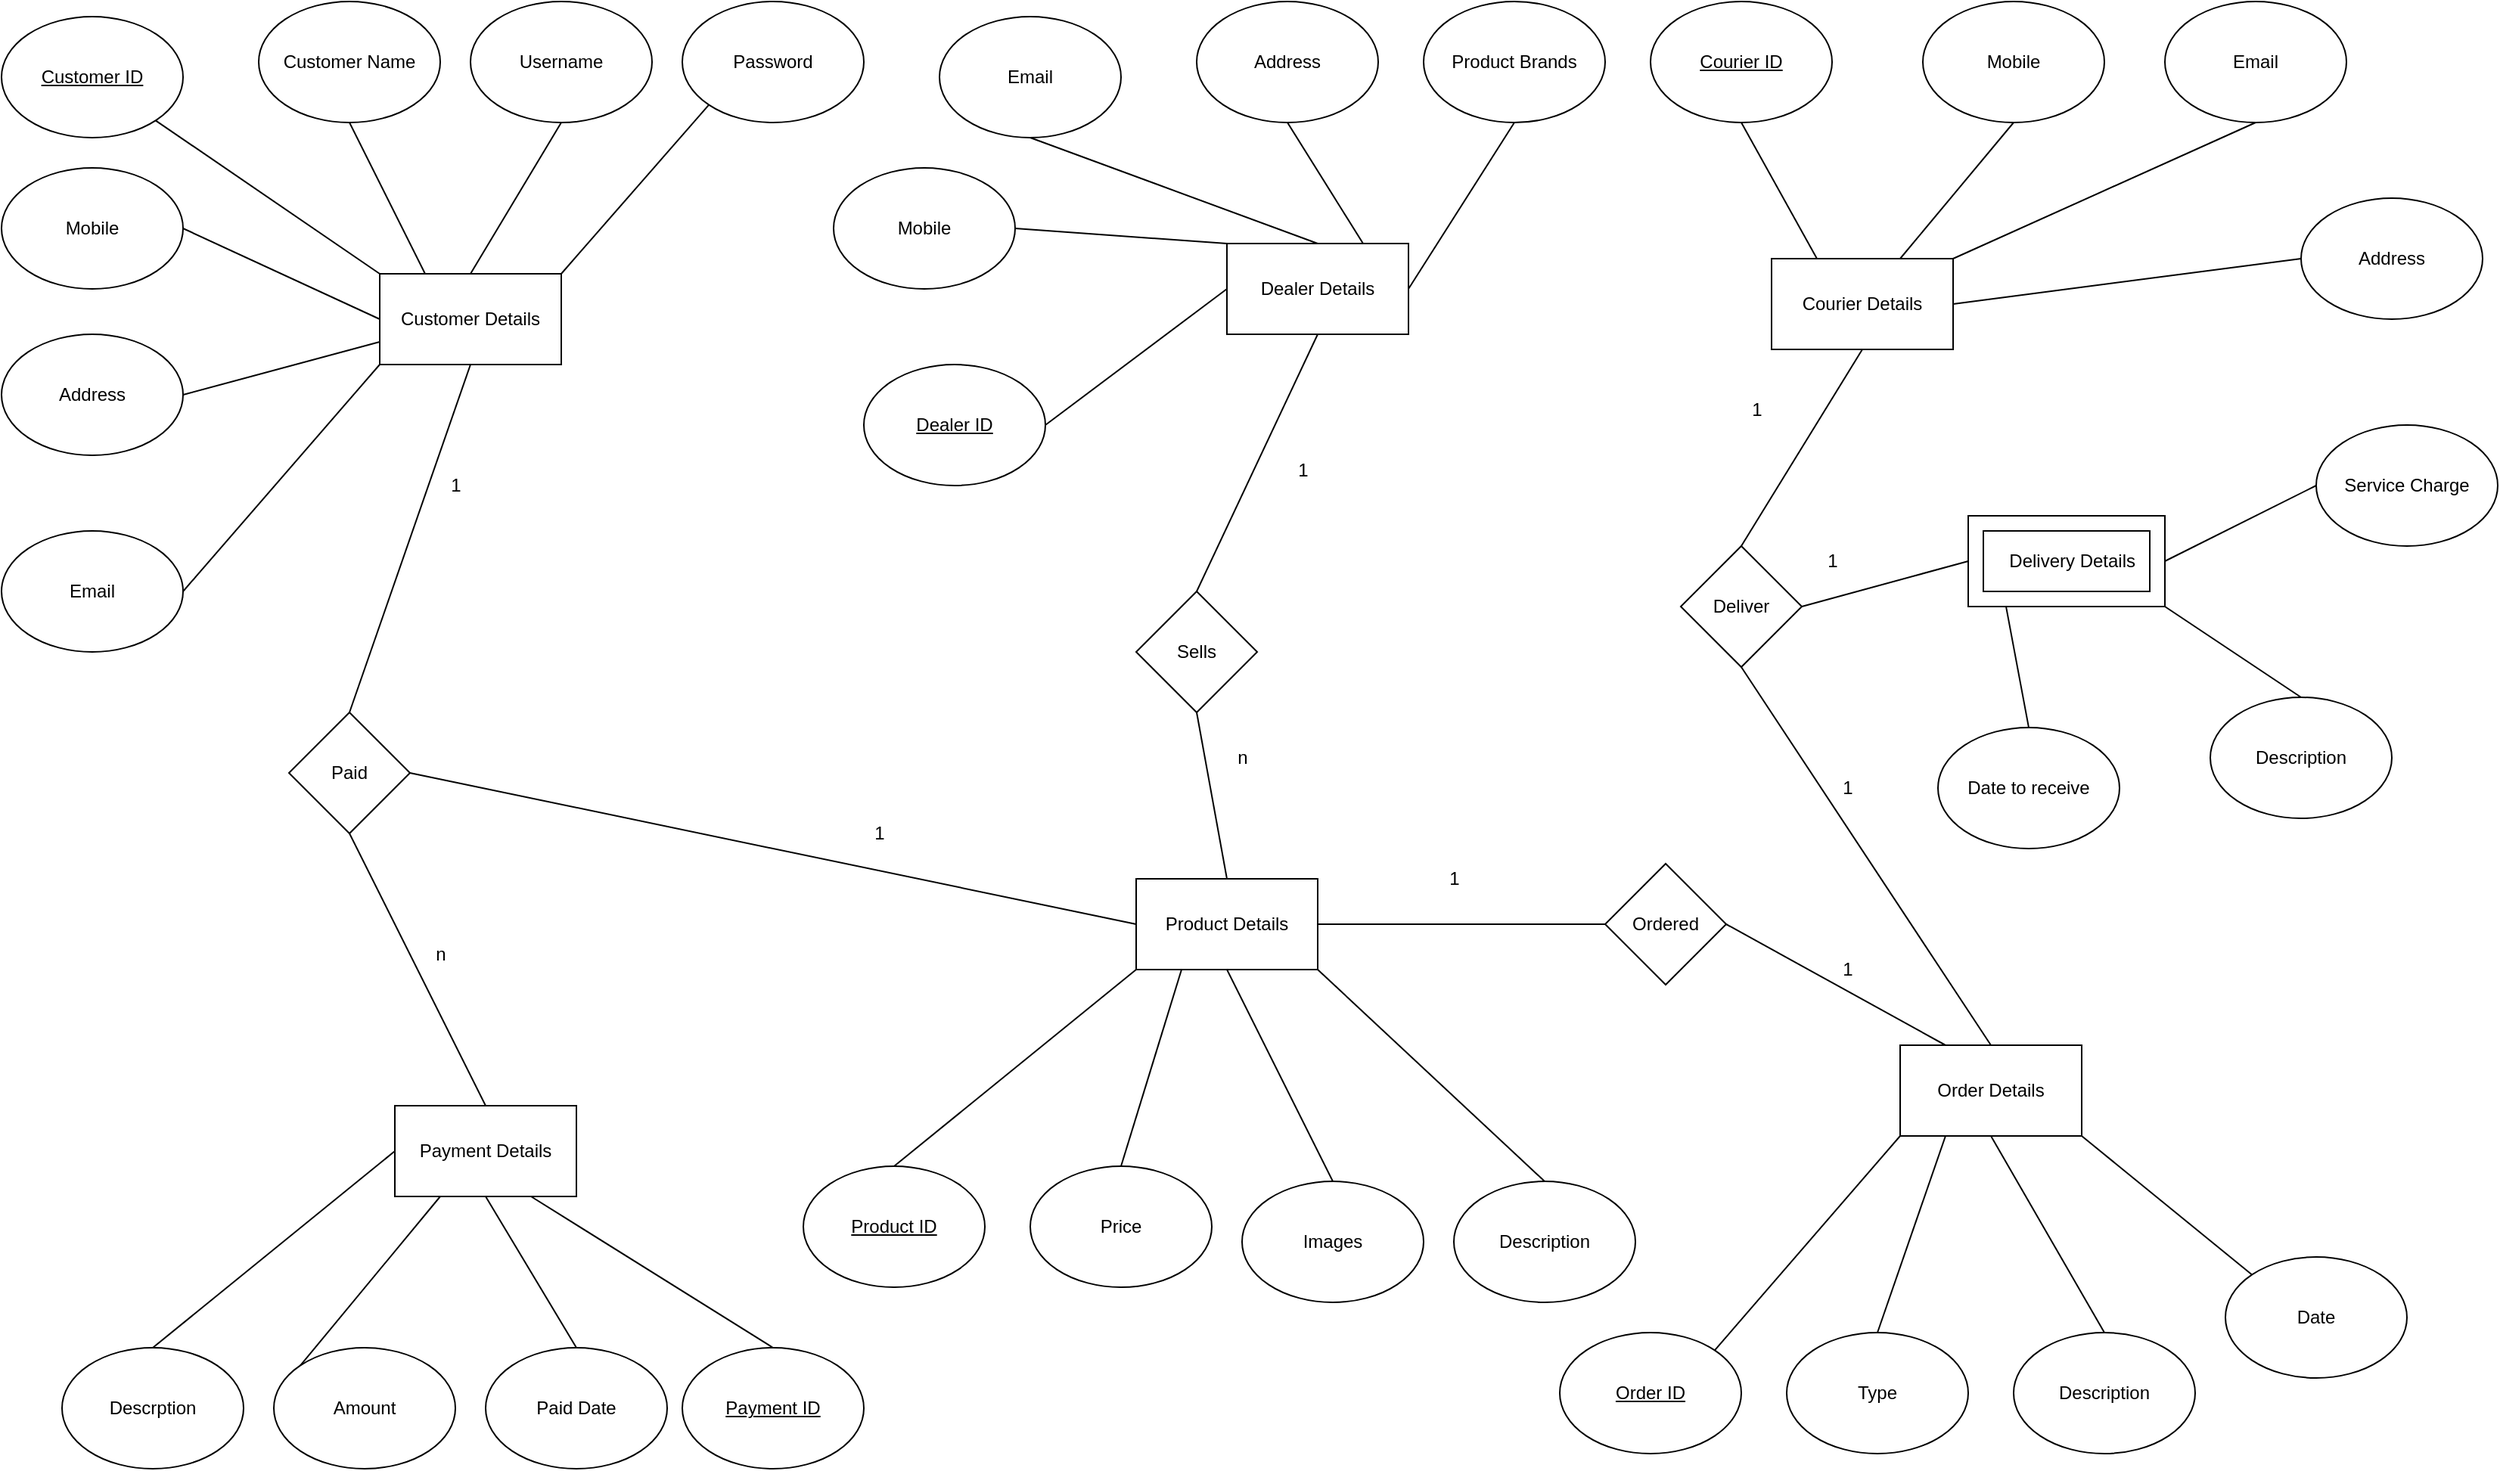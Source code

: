 <mxfile version="20.4.0" type="device"><diagram id="LmzIpkzUvW4cwGRhRcdL" name="Page-1"><mxGraphModel dx="2980" dy="912" grid="1" gridSize="10" guides="1" tooltips="1" connect="1" arrows="1" fold="1" page="1" pageScale="1" pageWidth="850" pageHeight="1100" math="0" shadow="0"><root><mxCell id="0"/><mxCell id="1" parent="0"/><mxCell id="jkDWMynLhA4pobyj6i-B-1" value="Customer Details" style="rounded=0;whiteSpace=wrap;html=1;" parent="1" vertex="1"><mxGeometry x="-580" y="180" width="120" height="60" as="geometry"/></mxCell><mxCell id="jkDWMynLhA4pobyj6i-B-2" value="Password" style="ellipse;whiteSpace=wrap;html=1;" parent="1" vertex="1"><mxGeometry x="-380" width="120" height="80" as="geometry"/></mxCell><mxCell id="jkDWMynLhA4pobyj6i-B-3" value="Username" style="ellipse;whiteSpace=wrap;html=1;" parent="1" vertex="1"><mxGeometry x="-520" width="120" height="80" as="geometry"/></mxCell><mxCell id="jkDWMynLhA4pobyj6i-B-4" value="Email" style="ellipse;whiteSpace=wrap;html=1;" parent="1" vertex="1"><mxGeometry x="-830" y="350" width="120" height="80" as="geometry"/></mxCell><mxCell id="jkDWMynLhA4pobyj6i-B-5" value="Mobile" style="ellipse;whiteSpace=wrap;html=1;" parent="1" vertex="1"><mxGeometry x="-830" y="110" width="120" height="80" as="geometry"/></mxCell><mxCell id="jkDWMynLhA4pobyj6i-B-6" value="Customer Name" style="ellipse;whiteSpace=wrap;html=1;" parent="1" vertex="1"><mxGeometry x="-660" width="120" height="80" as="geometry"/></mxCell><mxCell id="jkDWMynLhA4pobyj6i-B-7" value="&lt;u&gt;Customer ID&lt;/u&gt;" style="ellipse;whiteSpace=wrap;html=1;" parent="1" vertex="1"><mxGeometry x="-830" y="10" width="120" height="80" as="geometry"/></mxCell><mxCell id="jkDWMynLhA4pobyj6i-B-8" value="Address" style="ellipse;whiteSpace=wrap;html=1;" parent="1" vertex="1"><mxGeometry x="-830" y="220" width="120" height="80" as="geometry"/></mxCell><mxCell id="jkDWMynLhA4pobyj6i-B-9" value="" style="endArrow=none;html=1;rounded=0;entryX=0.5;entryY=1;entryDx=0;entryDy=0;exitX=0.25;exitY=0;exitDx=0;exitDy=0;" parent="1" source="jkDWMynLhA4pobyj6i-B-1" target="jkDWMynLhA4pobyj6i-B-6" edge="1"><mxGeometry width="50" height="50" relative="1" as="geometry"><mxPoint x="-440" y="310" as="sourcePoint"/><mxPoint x="-390" y="260" as="targetPoint"/></mxGeometry></mxCell><mxCell id="jkDWMynLhA4pobyj6i-B-10" value="" style="endArrow=none;html=1;rounded=0;entryX=0.5;entryY=1;entryDx=0;entryDy=0;exitX=0.5;exitY=0;exitDx=0;exitDy=0;" parent="1" source="jkDWMynLhA4pobyj6i-B-1" target="jkDWMynLhA4pobyj6i-B-3" edge="1"><mxGeometry width="50" height="50" relative="1" as="geometry"><mxPoint x="-430" y="320" as="sourcePoint"/><mxPoint x="-380" y="270" as="targetPoint"/></mxGeometry></mxCell><mxCell id="jkDWMynLhA4pobyj6i-B-11" value="" style="endArrow=none;html=1;rounded=0;entryX=0;entryY=1;entryDx=0;entryDy=0;exitX=1;exitY=0;exitDx=0;exitDy=0;" parent="1" source="jkDWMynLhA4pobyj6i-B-1" target="jkDWMynLhA4pobyj6i-B-2" edge="1"><mxGeometry width="50" height="50" relative="1" as="geometry"><mxPoint x="-420" y="330" as="sourcePoint"/><mxPoint x="-370" y="280" as="targetPoint"/></mxGeometry></mxCell><mxCell id="jkDWMynLhA4pobyj6i-B-12" value="" style="endArrow=none;html=1;rounded=0;exitX=0;exitY=0;exitDx=0;exitDy=0;" parent="1" source="jkDWMynLhA4pobyj6i-B-1" target="jkDWMynLhA4pobyj6i-B-7" edge="1"><mxGeometry width="50" height="50" relative="1" as="geometry"><mxPoint x="-410" y="340" as="sourcePoint"/><mxPoint x="-360" y="290" as="targetPoint"/></mxGeometry></mxCell><mxCell id="jkDWMynLhA4pobyj6i-B-13" value="" style="endArrow=none;html=1;rounded=0;exitX=1;exitY=0.5;exitDx=0;exitDy=0;entryX=0;entryY=0.5;entryDx=0;entryDy=0;" parent="1" source="jkDWMynLhA4pobyj6i-B-5" target="jkDWMynLhA4pobyj6i-B-1" edge="1"><mxGeometry width="50" height="50" relative="1" as="geometry"><mxPoint x="-400" y="350" as="sourcePoint"/><mxPoint x="-350" y="300" as="targetPoint"/></mxGeometry></mxCell><mxCell id="jkDWMynLhA4pobyj6i-B-14" value="" style="endArrow=none;html=1;rounded=0;exitX=1;exitY=0.5;exitDx=0;exitDy=0;entryX=0;entryY=0.75;entryDx=0;entryDy=0;" parent="1" source="jkDWMynLhA4pobyj6i-B-8" target="jkDWMynLhA4pobyj6i-B-1" edge="1"><mxGeometry width="50" height="50" relative="1" as="geometry"><mxPoint x="-390" y="360" as="sourcePoint"/><mxPoint x="-340" y="310" as="targetPoint"/></mxGeometry></mxCell><mxCell id="jkDWMynLhA4pobyj6i-B-15" value="" style="endArrow=none;html=1;rounded=0;entryX=0;entryY=1;entryDx=0;entryDy=0;exitX=1;exitY=0.5;exitDx=0;exitDy=0;" parent="1" source="jkDWMynLhA4pobyj6i-B-4" target="jkDWMynLhA4pobyj6i-B-1" edge="1"><mxGeometry width="50" height="50" relative="1" as="geometry"><mxPoint x="-380" y="370" as="sourcePoint"/><mxPoint x="-330" y="320" as="targetPoint"/></mxGeometry></mxCell><mxCell id="jkDWMynLhA4pobyj6i-B-16" value="Dealer Details" style="rounded=0;whiteSpace=wrap;html=1;" parent="1" vertex="1"><mxGeometry x="-20" y="160" width="120" height="60" as="geometry"/></mxCell><mxCell id="jkDWMynLhA4pobyj6i-B-19" value="&lt;u&gt;Dealer ID&lt;/u&gt;" style="ellipse;whiteSpace=wrap;html=1;" parent="1" vertex="1"><mxGeometry x="-260" y="240" width="120" height="80" as="geometry"/></mxCell><mxCell id="jkDWMynLhA4pobyj6i-B-20" value="Product Brands" style="ellipse;whiteSpace=wrap;html=1;" parent="1" vertex="1"><mxGeometry x="110" width="120" height="80" as="geometry"/></mxCell><mxCell id="jkDWMynLhA4pobyj6i-B-21" value="Address" style="ellipse;whiteSpace=wrap;html=1;" parent="1" vertex="1"><mxGeometry x="-40" width="120" height="80" as="geometry"/></mxCell><mxCell id="jkDWMynLhA4pobyj6i-B-22" value="Email" style="ellipse;whiteSpace=wrap;html=1;" parent="1" vertex="1"><mxGeometry x="-210" y="10" width="120" height="80" as="geometry"/></mxCell><mxCell id="jkDWMynLhA4pobyj6i-B-23" value="Mobile" style="ellipse;whiteSpace=wrap;html=1;" parent="1" vertex="1"><mxGeometry x="-280" y="110" width="120" height="80" as="geometry"/></mxCell><mxCell id="jkDWMynLhA4pobyj6i-B-24" value="" style="endArrow=none;html=1;rounded=0;exitX=1;exitY=0.5;exitDx=0;exitDy=0;entryX=0;entryY=0.5;entryDx=0;entryDy=0;" parent="1" source="jkDWMynLhA4pobyj6i-B-19" target="jkDWMynLhA4pobyj6i-B-16" edge="1"><mxGeometry width="50" height="50" relative="1" as="geometry"><mxPoint x="-90" y="280" as="sourcePoint"/><mxPoint x="-40" y="230" as="targetPoint"/></mxGeometry></mxCell><mxCell id="jkDWMynLhA4pobyj6i-B-25" value="" style="endArrow=none;html=1;rounded=0;entryX=1;entryY=0.5;entryDx=0;entryDy=0;exitX=0;exitY=0;exitDx=0;exitDy=0;" parent="1" source="jkDWMynLhA4pobyj6i-B-16" target="jkDWMynLhA4pobyj6i-B-23" edge="1"><mxGeometry width="50" height="50" relative="1" as="geometry"><mxPoint x="-80" y="290" as="sourcePoint"/><mxPoint x="-30" y="240" as="targetPoint"/></mxGeometry></mxCell><mxCell id="jkDWMynLhA4pobyj6i-B-26" value="" style="endArrow=none;html=1;rounded=0;entryX=0.5;entryY=1;entryDx=0;entryDy=0;exitX=0.5;exitY=0;exitDx=0;exitDy=0;" parent="1" source="jkDWMynLhA4pobyj6i-B-16" target="jkDWMynLhA4pobyj6i-B-22" edge="1"><mxGeometry width="50" height="50" relative="1" as="geometry"><mxPoint x="-70" y="300" as="sourcePoint"/><mxPoint x="-20" y="250" as="targetPoint"/></mxGeometry></mxCell><mxCell id="jkDWMynLhA4pobyj6i-B-27" value="" style="endArrow=none;html=1;rounded=0;entryX=0.5;entryY=1;entryDx=0;entryDy=0;exitX=0.75;exitY=0;exitDx=0;exitDy=0;" parent="1" source="jkDWMynLhA4pobyj6i-B-16" target="jkDWMynLhA4pobyj6i-B-21" edge="1"><mxGeometry width="50" height="50" relative="1" as="geometry"><mxPoint x="-60" y="310" as="sourcePoint"/><mxPoint x="-10" y="260" as="targetPoint"/></mxGeometry></mxCell><mxCell id="jkDWMynLhA4pobyj6i-B-28" value="" style="endArrow=none;html=1;rounded=0;entryX=0.5;entryY=1;entryDx=0;entryDy=0;exitX=1;exitY=0.5;exitDx=0;exitDy=0;" parent="1" source="jkDWMynLhA4pobyj6i-B-16" target="jkDWMynLhA4pobyj6i-B-20" edge="1"><mxGeometry width="50" height="50" relative="1" as="geometry"><mxPoint x="-50" y="320" as="sourcePoint"/><mxPoint y="270" as="targetPoint"/></mxGeometry></mxCell><mxCell id="jkDWMynLhA4pobyj6i-B-29" value="Courier Details" style="rounded=0;whiteSpace=wrap;html=1;" parent="1" vertex="1"><mxGeometry x="340" y="170" width="120" height="60" as="geometry"/></mxCell><mxCell id="jkDWMynLhA4pobyj6i-B-30" value="Address" style="ellipse;whiteSpace=wrap;html=1;" parent="1" vertex="1"><mxGeometry x="690" y="130" width="120" height="80" as="geometry"/></mxCell><mxCell id="jkDWMynLhA4pobyj6i-B-31" value="Email" style="ellipse;whiteSpace=wrap;html=1;" parent="1" vertex="1"><mxGeometry x="600" width="120" height="80" as="geometry"/></mxCell><mxCell id="jkDWMynLhA4pobyj6i-B-32" value="&lt;u&gt;Courier ID&lt;/u&gt;" style="ellipse;whiteSpace=wrap;html=1;" parent="1" vertex="1"><mxGeometry x="260" width="120" height="80" as="geometry"/></mxCell><mxCell id="jkDWMynLhA4pobyj6i-B-33" value="Mobile" style="ellipse;whiteSpace=wrap;html=1;" parent="1" vertex="1"><mxGeometry x="440" width="120" height="80" as="geometry"/></mxCell><mxCell id="jkDWMynLhA4pobyj6i-B-34" value="" style="endArrow=none;html=1;rounded=0;entryX=0.5;entryY=1;entryDx=0;entryDy=0;exitX=0.25;exitY=0;exitDx=0;exitDy=0;" parent="1" source="jkDWMynLhA4pobyj6i-B-29" target="jkDWMynLhA4pobyj6i-B-32" edge="1"><mxGeometry width="50" height="50" relative="1" as="geometry"><mxPoint x="350" y="280" as="sourcePoint"/><mxPoint x="400" y="230" as="targetPoint"/></mxGeometry></mxCell><mxCell id="jkDWMynLhA4pobyj6i-B-35" value="" style="endArrow=none;html=1;rounded=0;entryX=0.5;entryY=1;entryDx=0;entryDy=0;" parent="1" source="jkDWMynLhA4pobyj6i-B-29" target="jkDWMynLhA4pobyj6i-B-33" edge="1"><mxGeometry width="50" height="50" relative="1" as="geometry"><mxPoint x="360" y="290" as="sourcePoint"/><mxPoint x="410" y="240" as="targetPoint"/></mxGeometry></mxCell><mxCell id="jkDWMynLhA4pobyj6i-B-36" value="" style="endArrow=none;html=1;rounded=0;entryX=0.5;entryY=1;entryDx=0;entryDy=0;exitX=1;exitY=0;exitDx=0;exitDy=0;" parent="1" source="jkDWMynLhA4pobyj6i-B-29" target="jkDWMynLhA4pobyj6i-B-31" edge="1"><mxGeometry width="50" height="50" relative="1" as="geometry"><mxPoint x="370" y="300" as="sourcePoint"/><mxPoint x="420" y="250" as="targetPoint"/></mxGeometry></mxCell><mxCell id="jkDWMynLhA4pobyj6i-B-37" value="" style="endArrow=none;html=1;rounded=0;entryX=0;entryY=0.5;entryDx=0;entryDy=0;exitX=1;exitY=0.5;exitDx=0;exitDy=0;" parent="1" source="jkDWMynLhA4pobyj6i-B-29" target="jkDWMynLhA4pobyj6i-B-30" edge="1"><mxGeometry width="50" height="50" relative="1" as="geometry"><mxPoint x="380" y="310" as="sourcePoint"/><mxPoint x="430" y="260" as="targetPoint"/></mxGeometry></mxCell><mxCell id="jkDWMynLhA4pobyj6i-B-40" value="Service Charge" style="ellipse;whiteSpace=wrap;html=1;" parent="1" vertex="1"><mxGeometry x="700" y="280" width="120" height="80" as="geometry"/></mxCell><mxCell id="jkDWMynLhA4pobyj6i-B-41" value="Description" style="ellipse;whiteSpace=wrap;html=1;" parent="1" vertex="1"><mxGeometry x="630" y="460" width="120" height="80" as="geometry"/></mxCell><mxCell id="jkDWMynLhA4pobyj6i-B-42" value="Date to receive" style="ellipse;whiteSpace=wrap;html=1;" parent="1" vertex="1"><mxGeometry x="450" y="480" width="120" height="80" as="geometry"/></mxCell><mxCell id="jkDWMynLhA4pobyj6i-B-47" value="" style="endArrow=none;html=1;rounded=0;entryX=0;entryY=0.5;entryDx=0;entryDy=0;exitX=1;exitY=0.5;exitDx=0;exitDy=0;exitPerimeter=0;" parent="1" source="ugCpkrVR_sVKS4VSb8T4-12" target="jkDWMynLhA4pobyj6i-B-40" edge="1"><mxGeometry width="50" height="50" relative="1" as="geometry"><mxPoint x="600" y="380" as="sourcePoint"/><mxPoint x="690" y="330" as="targetPoint"/></mxGeometry></mxCell><mxCell id="jkDWMynLhA4pobyj6i-B-50" value="" style="endArrow=none;html=1;rounded=0;exitX=0.5;exitY=0;exitDx=0;exitDy=0;entryX=0;entryY=0;entryDx=25;entryDy=60;entryPerimeter=0;" parent="1" source="jkDWMynLhA4pobyj6i-B-42" target="ugCpkrVR_sVKS4VSb8T4-12" edge="1"><mxGeometry width="50" height="50" relative="1" as="geometry"><mxPoint x="670" y="410" as="sourcePoint"/><mxPoint x="510" y="410" as="targetPoint"/></mxGeometry></mxCell><mxCell id="jkDWMynLhA4pobyj6i-B-51" value="" style="endArrow=none;html=1;rounded=0;exitX=0.5;exitY=0;exitDx=0;exitDy=0;entryX=1;entryY=1;entryDx=0;entryDy=0;entryPerimeter=0;" parent="1" source="jkDWMynLhA4pobyj6i-B-41" target="ugCpkrVR_sVKS4VSb8T4-12" edge="1"><mxGeometry width="50" height="50" relative="1" as="geometry"><mxPoint x="680" y="420" as="sourcePoint"/><mxPoint x="600" y="410" as="targetPoint"/></mxGeometry></mxCell><mxCell id="jkDWMynLhA4pobyj6i-B-52" value="Order Details" style="rounded=0;whiteSpace=wrap;html=1;" parent="1" vertex="1"><mxGeometry x="425" y="690" width="120" height="60" as="geometry"/></mxCell><mxCell id="jkDWMynLhA4pobyj6i-B-53" value="&lt;u&gt;Order ID&lt;/u&gt;" style="ellipse;whiteSpace=wrap;html=1;" parent="1" vertex="1"><mxGeometry x="200" y="880" width="120" height="80" as="geometry"/></mxCell><mxCell id="jkDWMynLhA4pobyj6i-B-54" value="Date" style="ellipse;whiteSpace=wrap;html=1;" parent="1" vertex="1"><mxGeometry x="640" y="830" width="120" height="80" as="geometry"/></mxCell><mxCell id="jkDWMynLhA4pobyj6i-B-56" value="Description" style="ellipse;whiteSpace=wrap;html=1;" parent="1" vertex="1"><mxGeometry x="500" y="880" width="120" height="80" as="geometry"/></mxCell><mxCell id="jkDWMynLhA4pobyj6i-B-57" value="Type" style="ellipse;whiteSpace=wrap;html=1;" parent="1" vertex="1"><mxGeometry x="350" y="880" width="120" height="80" as="geometry"/></mxCell><mxCell id="jkDWMynLhA4pobyj6i-B-60" value="" style="endArrow=none;html=1;rounded=0;exitX=1;exitY=0;exitDx=0;exitDy=0;entryX=0;entryY=1;entryDx=0;entryDy=0;" parent="1" source="jkDWMynLhA4pobyj6i-B-53" target="jkDWMynLhA4pobyj6i-B-52" edge="1"><mxGeometry width="50" height="50" relative="1" as="geometry"><mxPoint x="570" y="660" as="sourcePoint"/><mxPoint x="620" y="610" as="targetPoint"/></mxGeometry></mxCell><mxCell id="jkDWMynLhA4pobyj6i-B-62" value="" style="endArrow=none;html=1;rounded=0;exitX=0.5;exitY=0;exitDx=0;exitDy=0;entryX=0.25;entryY=1;entryDx=0;entryDy=0;" parent="1" source="jkDWMynLhA4pobyj6i-B-57" target="jkDWMynLhA4pobyj6i-B-52" edge="1"><mxGeometry width="50" height="50" relative="1" as="geometry"><mxPoint x="570" y="660" as="sourcePoint"/><mxPoint x="470" y="760" as="targetPoint"/></mxGeometry></mxCell><mxCell id="jkDWMynLhA4pobyj6i-B-63" value="" style="endArrow=none;html=1;rounded=0;entryX=0.5;entryY=0;entryDx=0;entryDy=0;exitX=0.5;exitY=1;exitDx=0;exitDy=0;" parent="1" source="jkDWMynLhA4pobyj6i-B-52" target="jkDWMynLhA4pobyj6i-B-56" edge="1"><mxGeometry width="50" height="50" relative="1" as="geometry"><mxPoint x="570" y="660" as="sourcePoint"/><mxPoint x="620" y="610" as="targetPoint"/></mxGeometry></mxCell><mxCell id="jkDWMynLhA4pobyj6i-B-65" value="" style="endArrow=none;html=1;rounded=0;entryX=0;entryY=0;entryDx=0;entryDy=0;exitX=1;exitY=1;exitDx=0;exitDy=0;" parent="1" source="jkDWMynLhA4pobyj6i-B-52" target="jkDWMynLhA4pobyj6i-B-54" edge="1"><mxGeometry width="50" height="50" relative="1" as="geometry"><mxPoint x="570" y="660" as="sourcePoint"/><mxPoint x="620" y="610" as="targetPoint"/></mxGeometry></mxCell><mxCell id="jkDWMynLhA4pobyj6i-B-66" value="Payment Details" style="rounded=0;whiteSpace=wrap;html=1;" parent="1" vertex="1"><mxGeometry x="-570" y="730" width="120" height="60" as="geometry"/></mxCell><mxCell id="jkDWMynLhA4pobyj6i-B-67" value="Descrption" style="ellipse;whiteSpace=wrap;html=1;" parent="1" vertex="1"><mxGeometry x="-790" y="890" width="120" height="80" as="geometry"/></mxCell><mxCell id="jkDWMynLhA4pobyj6i-B-68" value="Amount" style="ellipse;whiteSpace=wrap;html=1;" parent="1" vertex="1"><mxGeometry x="-650" y="890" width="120" height="80" as="geometry"/></mxCell><mxCell id="jkDWMynLhA4pobyj6i-B-69" value="Paid Date" style="ellipse;whiteSpace=wrap;html=1;" parent="1" vertex="1"><mxGeometry x="-510" y="890" width="120" height="80" as="geometry"/></mxCell><mxCell id="jkDWMynLhA4pobyj6i-B-71" value="&lt;u&gt;Payment ID&lt;/u&gt;" style="ellipse;whiteSpace=wrap;html=1;" parent="1" vertex="1"><mxGeometry x="-380" y="890" width="120" height="80" as="geometry"/></mxCell><mxCell id="jkDWMynLhA4pobyj6i-B-75" value="" style="endArrow=none;html=1;rounded=0;entryX=0.5;entryY=0;entryDx=0;entryDy=0;exitX=0.75;exitY=1;exitDx=0;exitDy=0;" parent="1" source="jkDWMynLhA4pobyj6i-B-66" target="jkDWMynLhA4pobyj6i-B-71" edge="1"><mxGeometry width="50" height="50" relative="1" as="geometry"><mxPoint x="-1230" y="590" as="sourcePoint"/><mxPoint x="-1180" y="540" as="targetPoint"/></mxGeometry></mxCell><mxCell id="jkDWMynLhA4pobyj6i-B-76" value="" style="endArrow=none;html=1;rounded=0;entryX=0.5;entryY=0;entryDx=0;entryDy=0;exitX=0.5;exitY=1;exitDx=0;exitDy=0;" parent="1" source="jkDWMynLhA4pobyj6i-B-66" target="jkDWMynLhA4pobyj6i-B-69" edge="1"><mxGeometry width="50" height="50" relative="1" as="geometry"><mxPoint x="-1220" y="600" as="sourcePoint"/><mxPoint x="-1170" y="550" as="targetPoint"/></mxGeometry></mxCell><mxCell id="jkDWMynLhA4pobyj6i-B-77" value="" style="endArrow=none;html=1;rounded=0;entryX=0;entryY=0;entryDx=0;entryDy=0;exitX=0.25;exitY=1;exitDx=0;exitDy=0;" parent="1" source="jkDWMynLhA4pobyj6i-B-66" target="jkDWMynLhA4pobyj6i-B-68" edge="1"><mxGeometry width="50" height="50" relative="1" as="geometry"><mxPoint x="-1210" y="610" as="sourcePoint"/><mxPoint x="-1160" y="560" as="targetPoint"/></mxGeometry></mxCell><mxCell id="jkDWMynLhA4pobyj6i-B-78" value="" style="endArrow=none;html=1;rounded=0;entryX=0.5;entryY=0;entryDx=0;entryDy=0;exitX=0;exitY=0.5;exitDx=0;exitDy=0;" parent="1" source="jkDWMynLhA4pobyj6i-B-66" target="jkDWMynLhA4pobyj6i-B-67" edge="1"><mxGeometry width="50" height="50" relative="1" as="geometry"><mxPoint x="-1200" y="620" as="sourcePoint"/><mxPoint x="-1150" y="570" as="targetPoint"/></mxGeometry></mxCell><mxCell id="jkDWMynLhA4pobyj6i-B-79" value="Product Details" style="rounded=0;whiteSpace=wrap;html=1;" parent="1" vertex="1"><mxGeometry x="-80" y="580" width="120" height="60" as="geometry"/></mxCell><mxCell id="jkDWMynLhA4pobyj6i-B-81" value="Images" style="ellipse;whiteSpace=wrap;html=1;" parent="1" vertex="1"><mxGeometry x="-10" y="780" width="120" height="80" as="geometry"/></mxCell><mxCell id="jkDWMynLhA4pobyj6i-B-82" value="Description" style="ellipse;whiteSpace=wrap;html=1;" parent="1" vertex="1"><mxGeometry x="130" y="780" width="120" height="80" as="geometry"/></mxCell><mxCell id="jkDWMynLhA4pobyj6i-B-83" value="Price" style="ellipse;whiteSpace=wrap;html=1;" parent="1" vertex="1"><mxGeometry x="-150" y="770" width="120" height="80" as="geometry"/></mxCell><mxCell id="jkDWMynLhA4pobyj6i-B-84" value="&lt;u&gt;Product ID&lt;/u&gt;" style="ellipse;whiteSpace=wrap;html=1;" parent="1" vertex="1"><mxGeometry x="-300" y="770" width="120" height="80" as="geometry"/></mxCell><mxCell id="jkDWMynLhA4pobyj6i-B-85" value="" style="endArrow=none;html=1;rounded=0;entryX=0.5;entryY=0;entryDx=0;entryDy=0;exitX=0;exitY=1;exitDx=0;exitDy=0;" parent="1" source="jkDWMynLhA4pobyj6i-B-79" target="jkDWMynLhA4pobyj6i-B-84" edge="1"><mxGeometry width="50" height="50" relative="1" as="geometry"><mxPoint x="-905" y="520" as="sourcePoint"/><mxPoint x="-855" y="470" as="targetPoint"/></mxGeometry></mxCell><mxCell id="jkDWMynLhA4pobyj6i-B-86" value="" style="endArrow=none;html=1;rounded=0;entryX=0.5;entryY=0;entryDx=0;entryDy=0;exitX=0.25;exitY=1;exitDx=0;exitDy=0;" parent="1" source="jkDWMynLhA4pobyj6i-B-79" target="jkDWMynLhA4pobyj6i-B-83" edge="1"><mxGeometry width="50" height="50" relative="1" as="geometry"><mxPoint x="20" y="710" as="sourcePoint"/><mxPoint x="-845" y="480" as="targetPoint"/></mxGeometry></mxCell><mxCell id="jkDWMynLhA4pobyj6i-B-87" value="" style="endArrow=none;html=1;rounded=0;entryX=0.5;entryY=0;entryDx=0;entryDy=0;exitX=1;exitY=1;exitDx=0;exitDy=0;" parent="1" source="jkDWMynLhA4pobyj6i-B-79" target="jkDWMynLhA4pobyj6i-B-82" edge="1"><mxGeometry width="50" height="50" relative="1" as="geometry"><mxPoint x="-885" y="540" as="sourcePoint"/><mxPoint x="-835" y="490" as="targetPoint"/></mxGeometry></mxCell><mxCell id="jkDWMynLhA4pobyj6i-B-88" value="" style="endArrow=none;html=1;rounded=0;entryX=0.5;entryY=0;entryDx=0;entryDy=0;exitX=0.5;exitY=1;exitDx=0;exitDy=0;" parent="1" source="jkDWMynLhA4pobyj6i-B-79" target="jkDWMynLhA4pobyj6i-B-81" edge="1"><mxGeometry width="50" height="50" relative="1" as="geometry"><mxPoint x="-875" y="550" as="sourcePoint"/><mxPoint x="-825" y="500" as="targetPoint"/></mxGeometry></mxCell><mxCell id="jkDWMynLhA4pobyj6i-B-91" value="Ordered" style="rhombus;whiteSpace=wrap;html=1;" parent="1" vertex="1"><mxGeometry x="230" y="570" width="80" height="80" as="geometry"/></mxCell><mxCell id="jkDWMynLhA4pobyj6i-B-92" value="" style="endArrow=none;html=1;rounded=0;entryX=1;entryY=0.5;entryDx=0;entryDy=0;exitX=0;exitY=0.5;exitDx=0;exitDy=0;" parent="1" source="jkDWMynLhA4pobyj6i-B-91" target="jkDWMynLhA4pobyj6i-B-79" edge="1"><mxGeometry width="50" height="50" relative="1" as="geometry"><mxPoint x="790" y="550" as="sourcePoint"/><mxPoint x="410" y="430" as="targetPoint"/></mxGeometry></mxCell><mxCell id="jkDWMynLhA4pobyj6i-B-93" value="" style="endArrow=none;html=1;rounded=0;entryX=0.25;entryY=0;entryDx=0;entryDy=0;exitX=1;exitY=0.5;exitDx=0;exitDy=0;" parent="1" source="jkDWMynLhA4pobyj6i-B-91" target="jkDWMynLhA4pobyj6i-B-52" edge="1"><mxGeometry width="50" height="50" relative="1" as="geometry"><mxPoint x="960" y="530" as="sourcePoint"/><mxPoint x="950" y="610" as="targetPoint"/></mxGeometry></mxCell><mxCell id="jkDWMynLhA4pobyj6i-B-94" value="Paid" style="rhombus;whiteSpace=wrap;html=1;" parent="1" vertex="1"><mxGeometry x="-640" y="470" width="80" height="80" as="geometry"/></mxCell><mxCell id="jkDWMynLhA4pobyj6i-B-95" value="" style="endArrow=none;html=1;rounded=0;entryX=1;entryY=0.5;entryDx=0;entryDy=0;exitX=0;exitY=0.5;exitDx=0;exitDy=0;" parent="1" source="jkDWMynLhA4pobyj6i-B-79" target="jkDWMynLhA4pobyj6i-B-94" edge="1"><mxGeometry width="50" height="50" relative="1" as="geometry"><mxPoint x="360" y="610" as="sourcePoint"/><mxPoint x="410" y="560" as="targetPoint"/></mxGeometry></mxCell><mxCell id="jkDWMynLhA4pobyj6i-B-96" value="" style="endArrow=none;html=1;rounded=0;entryX=0.5;entryY=1;entryDx=0;entryDy=0;exitX=0.5;exitY=0;exitDx=0;exitDy=0;" parent="1" source="jkDWMynLhA4pobyj6i-B-66" target="jkDWMynLhA4pobyj6i-B-94" edge="1"><mxGeometry width="50" height="50" relative="1" as="geometry"><mxPoint x="360" y="610" as="sourcePoint"/><mxPoint x="410" y="560" as="targetPoint"/></mxGeometry></mxCell><mxCell id="jkDWMynLhA4pobyj6i-B-97" value="" style="endArrow=none;html=1;rounded=0;exitX=0.5;exitY=1;exitDx=0;exitDy=0;entryX=0.5;entryY=0;entryDx=0;entryDy=0;" parent="1" source="jkDWMynLhA4pobyj6i-B-1" target="jkDWMynLhA4pobyj6i-B-94" edge="1"><mxGeometry width="50" height="50" relative="1" as="geometry"><mxPoint x="-20" y="480" as="sourcePoint"/><mxPoint x="30" y="430" as="targetPoint"/></mxGeometry></mxCell><mxCell id="ugCpkrVR_sVKS4VSb8T4-2" value="Deliver" style="rhombus;whiteSpace=wrap;html=1;" parent="1" vertex="1"><mxGeometry x="280" y="360" width="80" height="80" as="geometry"/></mxCell><mxCell id="ugCpkrVR_sVKS4VSb8T4-3" value="" style="endArrow=none;html=1;rounded=0;entryX=0.5;entryY=1;entryDx=0;entryDy=0;exitX=0.5;exitY=0;exitDx=0;exitDy=0;" parent="1" source="jkDWMynLhA4pobyj6i-B-52" target="ugCpkrVR_sVKS4VSb8T4-2" edge="1"><mxGeometry width="50" height="50" relative="1" as="geometry"><mxPoint x="300" y="460" as="sourcePoint"/><mxPoint x="350" y="410" as="targetPoint"/></mxGeometry></mxCell><mxCell id="ugCpkrVR_sVKS4VSb8T4-4" value="" style="endArrow=none;html=1;rounded=0;entryX=0.5;entryY=1;entryDx=0;entryDy=0;exitX=0.5;exitY=0;exitDx=0;exitDy=0;" parent="1" source="ugCpkrVR_sVKS4VSb8T4-2" target="jkDWMynLhA4pobyj6i-B-29" edge="1"><mxGeometry width="50" height="50" relative="1" as="geometry"><mxPoint x="300" y="460" as="sourcePoint"/><mxPoint x="350" y="410" as="targetPoint"/></mxGeometry></mxCell><mxCell id="ugCpkrVR_sVKS4VSb8T4-5" value="" style="endArrow=none;html=1;rounded=0;entryX=0;entryY=0.5;entryDx=0;entryDy=0;exitX=1;exitY=0.5;exitDx=0;exitDy=0;entryPerimeter=0;" parent="1" source="ugCpkrVR_sVKS4VSb8T4-2" target="ugCpkrVR_sVKS4VSb8T4-12" edge="1"><mxGeometry width="50" height="50" relative="1" as="geometry"><mxPoint x="2160" y="180" as="sourcePoint"/><mxPoint x="480" y="380" as="targetPoint"/></mxGeometry></mxCell><mxCell id="ugCpkrVR_sVKS4VSb8T4-7" value="Sells" style="rhombus;whiteSpace=wrap;html=1;" parent="1" vertex="1"><mxGeometry x="-80" y="390" width="80" height="80" as="geometry"/></mxCell><mxCell id="ugCpkrVR_sVKS4VSb8T4-8" value="" style="endArrow=none;html=1;rounded=0;entryX=0.5;entryY=1;entryDx=0;entryDy=0;exitX=0.5;exitY=0;exitDx=0;exitDy=0;" parent="1" source="ugCpkrVR_sVKS4VSb8T4-7" target="jkDWMynLhA4pobyj6i-B-16" edge="1"><mxGeometry width="50" height="50" relative="1" as="geometry"><mxPoint x="300" y="460" as="sourcePoint"/><mxPoint x="350" y="410" as="targetPoint"/></mxGeometry></mxCell><mxCell id="ugCpkrVR_sVKS4VSb8T4-9" value="" style="endArrow=none;html=1;rounded=0;entryX=0.5;entryY=0;entryDx=0;entryDy=0;exitX=0.5;exitY=1;exitDx=0;exitDy=0;" parent="1" source="ugCpkrVR_sVKS4VSb8T4-7" target="jkDWMynLhA4pobyj6i-B-79" edge="1"><mxGeometry width="50" height="50" relative="1" as="geometry"><mxPoint x="-85" y="480" as="sourcePoint"/><mxPoint x="-35" y="430" as="targetPoint"/></mxGeometry></mxCell><mxCell id="ugCpkrVR_sVKS4VSb8T4-12" value="" style="verticalLabelPosition=bottom;verticalAlign=top;html=1;shape=mxgraph.basic.frame;dx=10;" parent="1" vertex="1"><mxGeometry x="470" y="340" width="130" height="60" as="geometry"/></mxCell><mxCell id="ugCpkrVR_sVKS4VSb8T4-16" value="Delivery Details&amp;nbsp;" style="text;html=1;align=center;verticalAlign=middle;resizable=0;points=[];autosize=1;strokeColor=none;fillColor=none;" parent="1" vertex="1"><mxGeometry x="485" y="355" width="110" height="30" as="geometry"/></mxCell><mxCell id="oCHzqXkLeBzj86vxfzoK-1" value="1" style="text;html=1;align=center;verticalAlign=middle;resizable=0;points=[];autosize=1;strokeColor=none;fillColor=none;" vertex="1" parent="1"><mxGeometry x="15" y="295" width="30" height="30" as="geometry"/></mxCell><mxCell id="oCHzqXkLeBzj86vxfzoK-2" value="n" style="text;html=1;align=center;verticalAlign=middle;resizable=0;points=[];autosize=1;strokeColor=none;fillColor=none;" vertex="1" parent="1"><mxGeometry x="-25" y="485" width="30" height="30" as="geometry"/></mxCell><mxCell id="oCHzqXkLeBzj86vxfzoK-3" value="n" style="text;html=1;align=center;verticalAlign=middle;resizable=0;points=[];autosize=1;strokeColor=none;fillColor=none;" vertex="1" parent="1"><mxGeometry x="-555" y="615" width="30" height="30" as="geometry"/></mxCell><mxCell id="oCHzqXkLeBzj86vxfzoK-4" value="1" style="text;html=1;align=center;verticalAlign=middle;resizable=0;points=[];autosize=1;strokeColor=none;fillColor=none;" vertex="1" parent="1"><mxGeometry x="-545" y="305" width="30" height="30" as="geometry"/></mxCell><mxCell id="oCHzqXkLeBzj86vxfzoK-5" value="1" style="text;html=1;align=center;verticalAlign=middle;resizable=0;points=[];autosize=1;strokeColor=none;fillColor=none;" vertex="1" parent="1"><mxGeometry x="-265" y="535" width="30" height="30" as="geometry"/></mxCell><mxCell id="oCHzqXkLeBzj86vxfzoK-6" value="1" style="text;html=1;align=center;verticalAlign=middle;resizable=0;points=[];autosize=1;strokeColor=none;fillColor=none;" vertex="1" parent="1"><mxGeometry x="115" y="565" width="30" height="30" as="geometry"/></mxCell><mxCell id="oCHzqXkLeBzj86vxfzoK-7" value="1" style="text;html=1;align=center;verticalAlign=middle;resizable=0;points=[];autosize=1;strokeColor=none;fillColor=none;" vertex="1" parent="1"><mxGeometry x="375" y="625" width="30" height="30" as="geometry"/></mxCell><mxCell id="oCHzqXkLeBzj86vxfzoK-8" value="1" style="text;html=1;align=center;verticalAlign=middle;resizable=0;points=[];autosize=1;strokeColor=none;fillColor=none;" vertex="1" parent="1"><mxGeometry x="375" y="505" width="30" height="30" as="geometry"/></mxCell><mxCell id="oCHzqXkLeBzj86vxfzoK-9" value="1" style="text;html=1;align=center;verticalAlign=middle;resizable=0;points=[];autosize=1;strokeColor=none;fillColor=none;" vertex="1" parent="1"><mxGeometry x="365" y="355" width="30" height="30" as="geometry"/></mxCell><mxCell id="oCHzqXkLeBzj86vxfzoK-10" value="1" style="text;html=1;align=center;verticalAlign=middle;resizable=0;points=[];autosize=1;strokeColor=none;fillColor=none;" vertex="1" parent="1"><mxGeometry x="315" y="255" width="30" height="30" as="geometry"/></mxCell></root></mxGraphModel></diagram></mxfile>